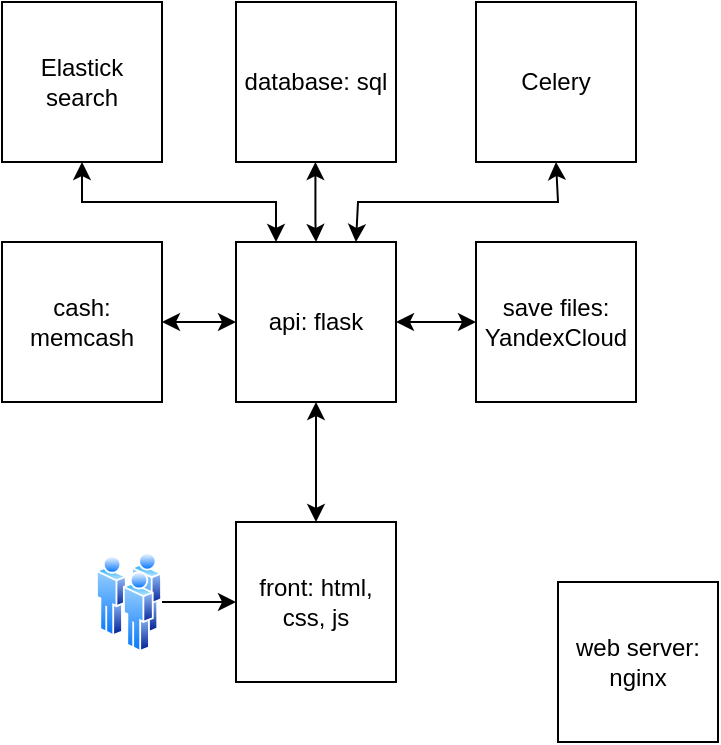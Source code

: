 <mxfile version="24.5.3" type="device">
  <diagram name="Страница — 1" id="2okndy1xV6ZvNueZFMxj">
    <mxGraphModel dx="797" dy="464" grid="1" gridSize="10" guides="1" tooltips="1" connect="1" arrows="1" fold="1" page="1" pageScale="1" pageWidth="400" pageHeight="400" math="0" shadow="0">
      <root>
        <mxCell id="0" />
        <mxCell id="1" parent="0" />
        <mxCell id="U_NfcXjBDdWelk_-W4DC-1" value="" style="image;aspect=fixed;perimeter=ellipsePerimeter;html=1;align=center;shadow=0;dashed=0;spacingTop=3;image=img/lib/active_directory/users.svg;" vertex="1" parent="1">
          <mxGeometry x="89" y="305" width="33" height="50" as="geometry" />
        </mxCell>
        <mxCell id="U_NfcXjBDdWelk_-W4DC-2" value="" style="endArrow=classic;html=1;rounded=0;exitX=1;exitY=0.5;exitDx=0;exitDy=0;entryX=0;entryY=0.5;entryDx=0;entryDy=0;" edge="1" parent="1" source="U_NfcXjBDdWelk_-W4DC-1" target="U_NfcXjBDdWelk_-W4DC-5">
          <mxGeometry width="50" height="50" relative="1" as="geometry">
            <mxPoint x="349" y="415" as="sourcePoint" />
            <mxPoint x="199" y="330" as="targetPoint" />
          </mxGeometry>
        </mxCell>
        <mxCell id="U_NfcXjBDdWelk_-W4DC-5" value="front&lt;span style=&quot;background-color: initial;&quot;&gt;: html, css, js&lt;/span&gt;" style="whiteSpace=wrap;html=1;aspect=fixed;" vertex="1" parent="1">
          <mxGeometry x="159" y="290" width="80" height="80" as="geometry" />
        </mxCell>
        <mxCell id="U_NfcXjBDdWelk_-W4DC-9" value="" style="endArrow=classic;startArrow=classic;html=1;rounded=0;exitX=0.5;exitY=0;exitDx=0;exitDy=0;entryX=0.5;entryY=1;entryDx=0;entryDy=0;" edge="1" parent="1" source="U_NfcXjBDdWelk_-W4DC-5" target="U_NfcXjBDdWelk_-W4DC-10">
          <mxGeometry width="50" height="50" relative="1" as="geometry">
            <mxPoint x="209" y="370" as="sourcePoint" />
            <mxPoint x="199" y="230" as="targetPoint" />
            <Array as="points">
              <mxPoint x="199" y="260" />
            </Array>
          </mxGeometry>
        </mxCell>
        <mxCell id="U_NfcXjBDdWelk_-W4DC-10" value="api: flask" style="whiteSpace=wrap;html=1;aspect=fixed;" vertex="1" parent="1">
          <mxGeometry x="159" y="150" width="80" height="80" as="geometry" />
        </mxCell>
        <mxCell id="U_NfcXjBDdWelk_-W4DC-12" value="database: sql" style="whiteSpace=wrap;html=1;aspect=fixed;" vertex="1" parent="1">
          <mxGeometry x="159" y="30" width="80" height="80" as="geometry" />
        </mxCell>
        <mxCell id="U_NfcXjBDdWelk_-W4DC-14" value="" style="endArrow=classic;startArrow=classic;html=1;rounded=0;exitX=0.5;exitY=0;exitDx=0;exitDy=0;entryX=0.5;entryY=1;entryDx=0;entryDy=0;" edge="1" parent="1" source="U_NfcXjBDdWelk_-W4DC-10">
          <mxGeometry width="50" height="50" relative="1" as="geometry">
            <mxPoint x="198.71" y="170" as="sourcePoint" />
            <mxPoint x="198.71" y="110" as="targetPoint" />
            <Array as="points">
              <mxPoint x="198.71" y="140" />
            </Array>
          </mxGeometry>
        </mxCell>
        <mxCell id="U_NfcXjBDdWelk_-W4DC-15" value="" style="endArrow=classic;startArrow=classic;html=1;rounded=0;exitX=1;exitY=0.5;exitDx=0;exitDy=0;entryX=0;entryY=0.5;entryDx=0;entryDy=0;" edge="1" parent="1" source="U_NfcXjBDdWelk_-W4DC-10" target="U_NfcXjBDdWelk_-W4DC-16">
          <mxGeometry width="50" height="50" relative="1" as="geometry">
            <mxPoint x="209" y="160" as="sourcePoint" />
            <mxPoint x="208.71" y="120" as="targetPoint" />
            <Array as="points" />
          </mxGeometry>
        </mxCell>
        <mxCell id="U_NfcXjBDdWelk_-W4DC-16" value="save files: YandexCloud" style="whiteSpace=wrap;html=1;aspect=fixed;" vertex="1" parent="1">
          <mxGeometry x="279" y="150" width="80" height="80" as="geometry" />
        </mxCell>
        <mxCell id="U_NfcXjBDdWelk_-W4DC-17" value="cash: memcash" style="whiteSpace=wrap;html=1;aspect=fixed;" vertex="1" parent="1">
          <mxGeometry x="42" y="150" width="80" height="80" as="geometry" />
        </mxCell>
        <mxCell id="U_NfcXjBDdWelk_-W4DC-18" value="" style="endArrow=classic;startArrow=classic;html=1;rounded=0;exitX=1;exitY=0.5;exitDx=0;exitDy=0;entryX=0;entryY=0.5;entryDx=0;entryDy=0;" edge="1" parent="1" source="U_NfcXjBDdWelk_-W4DC-17" target="U_NfcXjBDdWelk_-W4DC-10">
          <mxGeometry width="50" height="50" relative="1" as="geometry">
            <mxPoint x="249" y="200" as="sourcePoint" />
            <mxPoint x="289" y="200" as="targetPoint" />
            <Array as="points" />
          </mxGeometry>
        </mxCell>
        <mxCell id="U_NfcXjBDdWelk_-W4DC-19" value="Celery" style="whiteSpace=wrap;html=1;aspect=fixed;" vertex="1" parent="1">
          <mxGeometry x="279" y="30" width="80" height="80" as="geometry" />
        </mxCell>
        <mxCell id="U_NfcXjBDdWelk_-W4DC-21" value="" style="endArrow=classic;startArrow=classic;html=1;rounded=0;exitX=0.75;exitY=0;exitDx=0;exitDy=0;entryX=0.5;entryY=1;entryDx=0;entryDy=0;" edge="1" parent="1" source="U_NfcXjBDdWelk_-W4DC-10" target="U_NfcXjBDdWelk_-W4DC-19">
          <mxGeometry width="50" height="50" relative="1" as="geometry">
            <mxPoint x="209" y="160" as="sourcePoint" />
            <mxPoint x="208.71" y="120" as="targetPoint" />
            <Array as="points">
              <mxPoint x="220" y="130" />
              <mxPoint x="320" y="130" />
            </Array>
          </mxGeometry>
        </mxCell>
        <mxCell id="U_NfcXjBDdWelk_-W4DC-22" value="Elastick search" style="whiteSpace=wrap;html=1;aspect=fixed;" vertex="1" parent="1">
          <mxGeometry x="42" y="30" width="80" height="80" as="geometry" />
        </mxCell>
        <mxCell id="U_NfcXjBDdWelk_-W4DC-23" value="" style="endArrow=classic;startArrow=classic;html=1;rounded=0;entryX=0.5;entryY=1;entryDx=0;entryDy=0;exitX=0.25;exitY=0;exitDx=0;exitDy=0;" edge="1" parent="1" source="U_NfcXjBDdWelk_-W4DC-10" target="U_NfcXjBDdWelk_-W4DC-22">
          <mxGeometry width="50" height="50" relative="1" as="geometry">
            <mxPoint x="179" y="150" as="sourcePoint" />
            <mxPoint x="278" y="110" as="targetPoint" />
            <Array as="points">
              <mxPoint x="179" y="130" />
              <mxPoint x="82" y="130" />
            </Array>
          </mxGeometry>
        </mxCell>
        <mxCell id="U_NfcXjBDdWelk_-W4DC-24" value="web server: nginx" style="whiteSpace=wrap;html=1;aspect=fixed;" vertex="1" parent="1">
          <mxGeometry x="320" y="320" width="80" height="80" as="geometry" />
        </mxCell>
      </root>
    </mxGraphModel>
  </diagram>
</mxfile>
